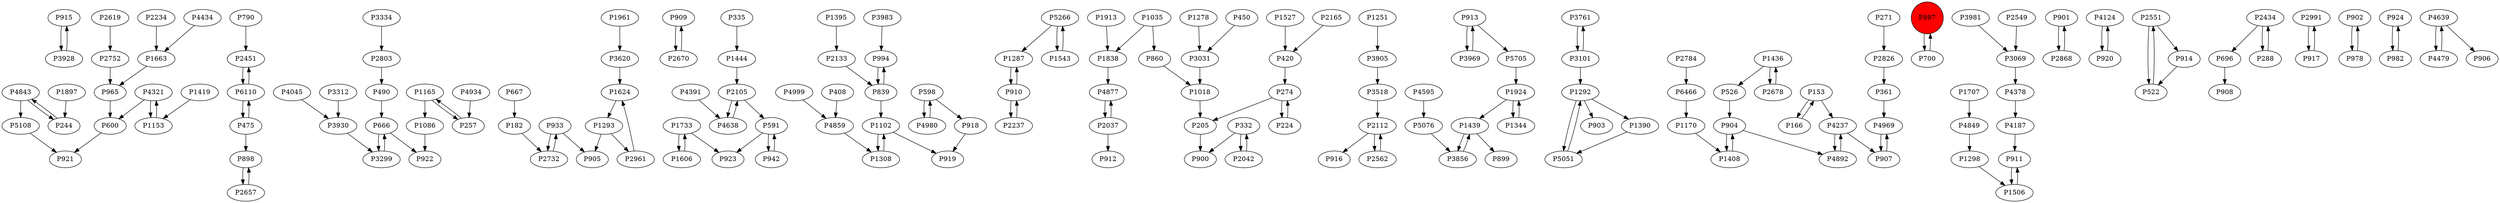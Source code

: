 digraph {
	P915 -> P3928
	P2619 -> P2752
	P2451 -> P6110
	P4321 -> P600
	P2803 -> P490
	P1624 -> P1293
	P909 -> P2670
	P591 -> P923
	P994 -> P839
	P5266 -> P1287
	P4877 -> P2037
	P475 -> P6110
	P3905 -> P3518
	P1924 -> P1439
	P942 -> P591
	P667 -> P182
	P332 -> P2042
	P6110 -> P475
	P3761 -> P3101
	P2826 -> P361
	P897 -> P700
	P666 -> P3299
	P205 -> P900
	P1086 -> P922
	P2237 -> P910
	P274 -> P205
	P4892 -> P4237
	P4187 -> P911
	P475 -> P898
	P2961 -> P1624
	P257 -> P1165
	P1018 -> P205
	P1395 -> P2133
	P1439 -> P899
	P591 -> P942
	P3518 -> P2112
	P3299 -> P666
	P1298 -> P1506
	P5705 -> P1924
	P839 -> P994
	P4045 -> P3930
	P4934 -> P257
	P3620 -> P1624
	P1308 -> P1102
	P224 -> P274
	P2670 -> P909
	P4849 -> P1298
	P1506 -> P911
	P4434 -> P1663
	P904 -> P1408
	P4378 -> P4187
	P860 -> P1018
	P3969 -> P913
	P4859 -> P1308
	P2112 -> P916
	P1287 -> P910
	P910 -> P2237
	P1436 -> P526
	P901 -> P2868
	P3101 -> P3761
	P2657 -> P898
	P910 -> P1287
	P3069 -> P4378
	P4638 -> P2105
	P2112 -> P2562
	P2732 -> P933
	P1419 -> P1153
	P2678 -> P1436
	P4391 -> P4638
	P5108 -> P921
	P4124 -> P920
	P6110 -> P2451
	P5266 -> P1543
	P1733 -> P923
	P1838 -> P4877
	P2551 -> P522
	P3930 -> P3299
	P918 -> P919
	P1102 -> P1308
	P2434 -> P696
	P913 -> P5705
	P1292 -> P5051
	P598 -> P4980
	P3334 -> P2803
	P2784 -> P6466
	P696 -> P908
	P1663 -> P965
	P4999 -> P4859
	P1344 -> P1924
	P4843 -> P244
	P700 -> P897
	P2991 -> P917
	P335 -> P1444
	P2551 -> P914
	P244 -> P4843
	P839 -> P1102
	P408 -> P4859
	P1278 -> P3031
	P3101 -> P1292
	P2105 -> P4638
	P4595 -> P5076
	P420 -> P274
	P4237 -> P4892
	P1527 -> P420
	P902 -> P978
	P2042 -> P332
	P1606 -> P1733
	P1170 -> P1408
	P933 -> P2732
	P917 -> P2991
	P1035 -> P860
	P924 -> P982
	P2037 -> P912
	P2234 -> P1663
	P4639 -> P4479
	P2037 -> P4877
	P182 -> P2732
	P1543 -> P5266
	P450 -> P3031
	P898 -> P2657
	P913 -> P3969
	P4321 -> P1153
	P271 -> P2826
	P790 -> P2451
	P522 -> P2551
	P1436 -> P2678
	P288 -> P2434
	P907 -> P4969
	P6466 -> P1170
	P4843 -> P5108
	P4980 -> P598
	P4479 -> P4639
	P3856 -> P1439
	P2434 -> P288
	P1102 -> P919
	P274 -> P224
	P490 -> P666
	P911 -> P1506
	P1292 -> P903
	P1251 -> P3905
	P2562 -> P2112
	P3981 -> P3069
	P1153 -> P4321
	P1961 -> P3620
	P166 -> P153
	P1408 -> P904
	P3031 -> P1018
	P1165 -> P1086
	P982 -> P924
	P3928 -> P915
	P1897 -> P244
	P1293 -> P2961
	P1924 -> P1344
	P1390 -> P5051
	P361 -> P4969
	P2752 -> P965
	P1292 -> P1390
	P1293 -> P905
	P666 -> P922
	P3983 -> P994
	P332 -> P900
	P598 -> P918
	P4639 -> P906
	P153 -> P4237
	P914 -> P522
	P2133 -> P839
	P978 -> P902
	P1444 -> P2105
	P920 -> P4124
	P3312 -> P3930
	P5076 -> P3856
	P2165 -> P420
	P965 -> P600
	P2549 -> P3069
	P2868 -> P901
	P4237 -> P907
	P933 -> P905
	P1733 -> P1606
	P1035 -> P1838
	P1439 -> P3856
	P2105 -> P591
	P600 -> P921
	P904 -> P4892
	P4969 -> P907
	P1707 -> P4849
	P1165 -> P257
	P1913 -> P1838
	P526 -> P904
	P5051 -> P1292
	P153 -> P166
	P897 [shape=circle]
	P897 [style=filled]
	P897 [fillcolor=red]
}